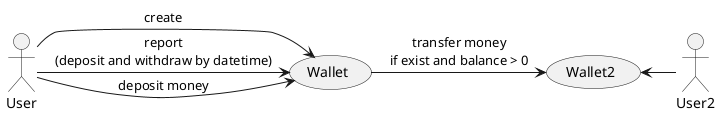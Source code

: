 @startuml
User -> (Wallet) : create
User -> (Wallet) : deposit money
User -> (Wallet) : report\n(deposit and withdraw by datetime)

(Wallet) -> (Wallet2): transfer money\nif exist and balance > 0 
User2 -left-> (Wallet2)

@enduml